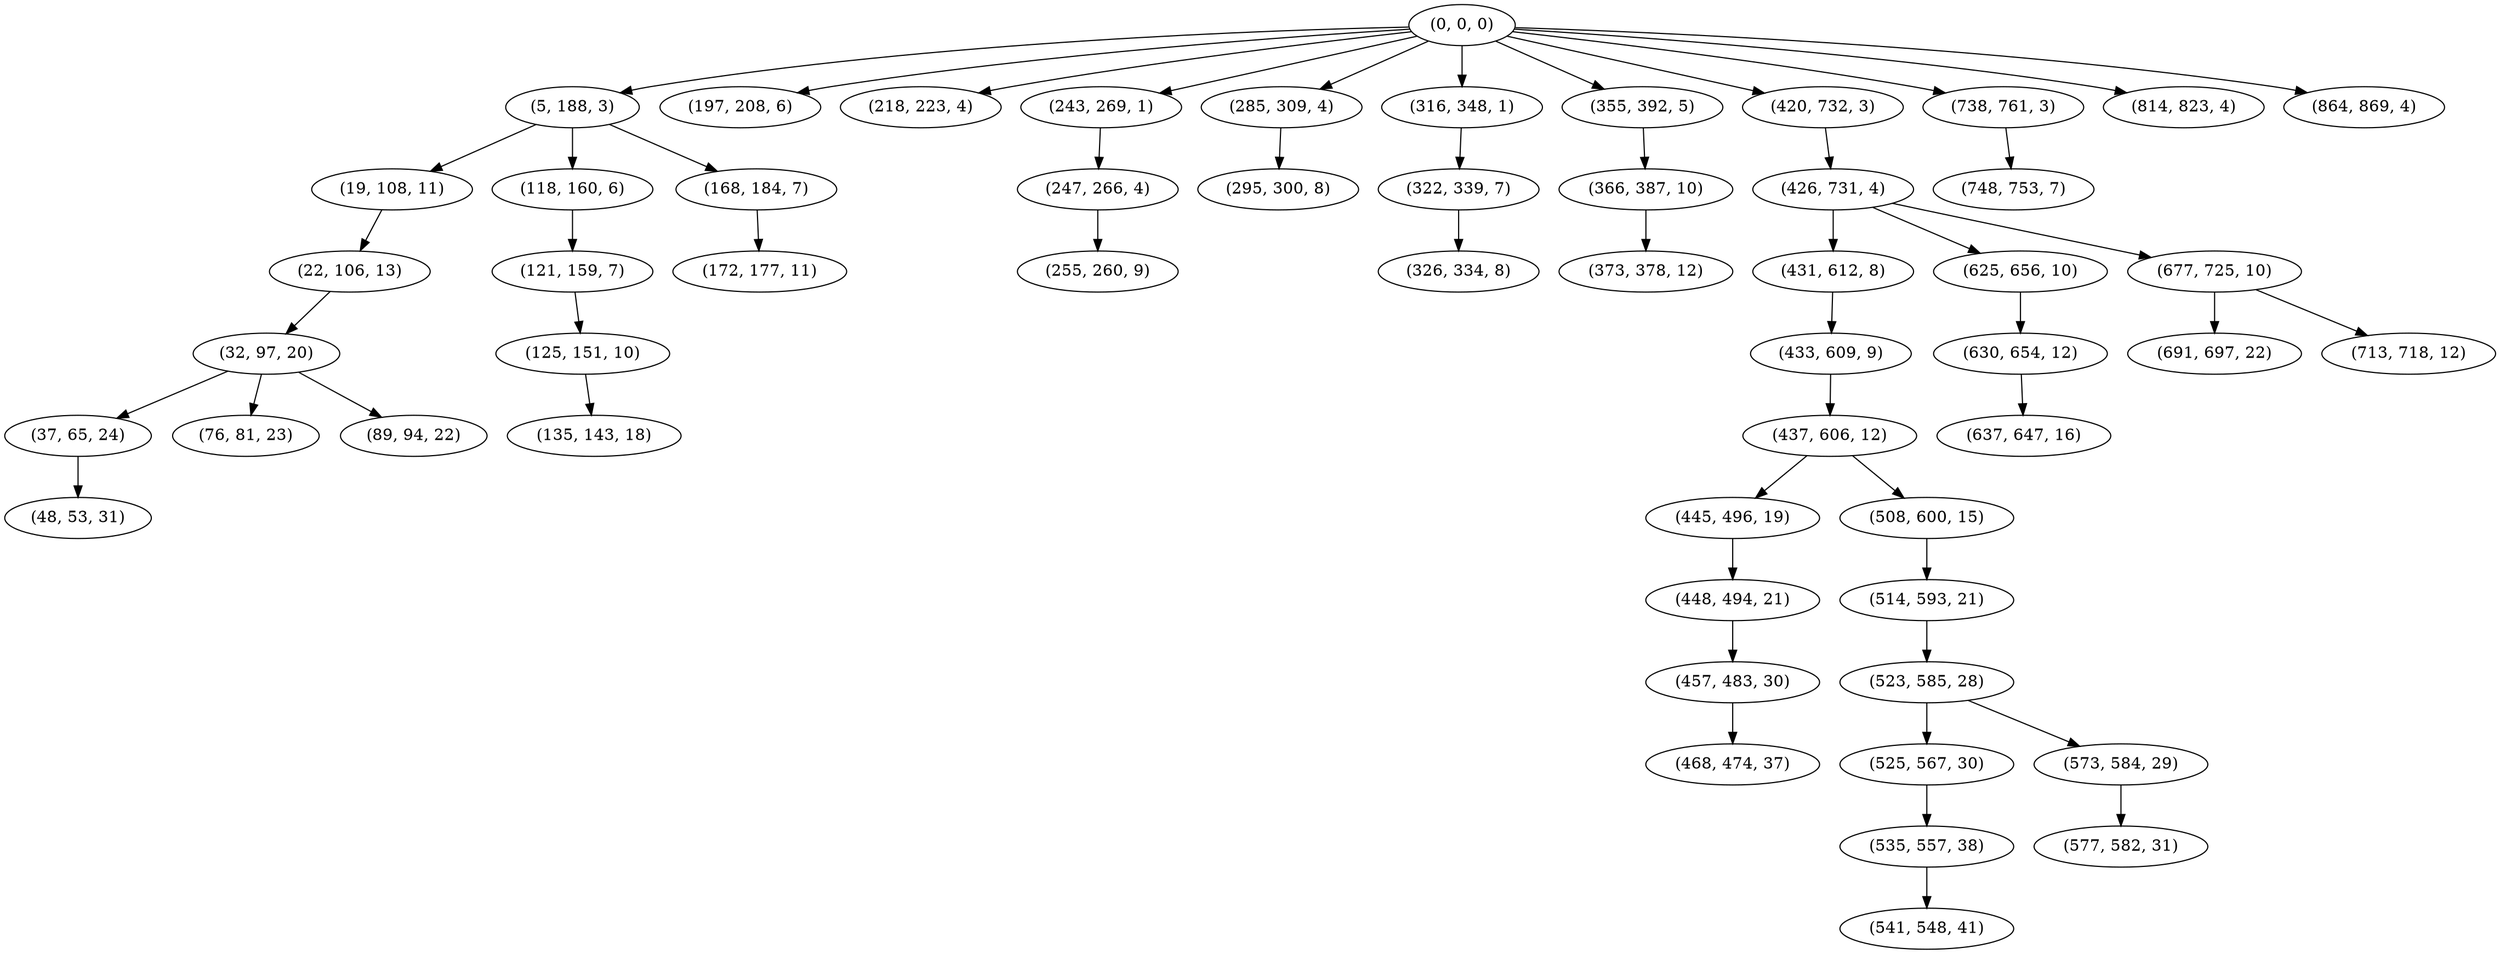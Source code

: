 digraph tree {
    "(0, 0, 0)";
    "(5, 188, 3)";
    "(19, 108, 11)";
    "(22, 106, 13)";
    "(32, 97, 20)";
    "(37, 65, 24)";
    "(48, 53, 31)";
    "(76, 81, 23)";
    "(89, 94, 22)";
    "(118, 160, 6)";
    "(121, 159, 7)";
    "(125, 151, 10)";
    "(135, 143, 18)";
    "(168, 184, 7)";
    "(172, 177, 11)";
    "(197, 208, 6)";
    "(218, 223, 4)";
    "(243, 269, 1)";
    "(247, 266, 4)";
    "(255, 260, 9)";
    "(285, 309, 4)";
    "(295, 300, 8)";
    "(316, 348, 1)";
    "(322, 339, 7)";
    "(326, 334, 8)";
    "(355, 392, 5)";
    "(366, 387, 10)";
    "(373, 378, 12)";
    "(420, 732, 3)";
    "(426, 731, 4)";
    "(431, 612, 8)";
    "(433, 609, 9)";
    "(437, 606, 12)";
    "(445, 496, 19)";
    "(448, 494, 21)";
    "(457, 483, 30)";
    "(468, 474, 37)";
    "(508, 600, 15)";
    "(514, 593, 21)";
    "(523, 585, 28)";
    "(525, 567, 30)";
    "(535, 557, 38)";
    "(541, 548, 41)";
    "(573, 584, 29)";
    "(577, 582, 31)";
    "(625, 656, 10)";
    "(630, 654, 12)";
    "(637, 647, 16)";
    "(677, 725, 10)";
    "(691, 697, 22)";
    "(713, 718, 12)";
    "(738, 761, 3)";
    "(748, 753, 7)";
    "(814, 823, 4)";
    "(864, 869, 4)";
    "(0, 0, 0)" -> "(5, 188, 3)";
    "(0, 0, 0)" -> "(197, 208, 6)";
    "(0, 0, 0)" -> "(218, 223, 4)";
    "(0, 0, 0)" -> "(243, 269, 1)";
    "(0, 0, 0)" -> "(285, 309, 4)";
    "(0, 0, 0)" -> "(316, 348, 1)";
    "(0, 0, 0)" -> "(355, 392, 5)";
    "(0, 0, 0)" -> "(420, 732, 3)";
    "(0, 0, 0)" -> "(738, 761, 3)";
    "(0, 0, 0)" -> "(814, 823, 4)";
    "(0, 0, 0)" -> "(864, 869, 4)";
    "(5, 188, 3)" -> "(19, 108, 11)";
    "(5, 188, 3)" -> "(118, 160, 6)";
    "(5, 188, 3)" -> "(168, 184, 7)";
    "(19, 108, 11)" -> "(22, 106, 13)";
    "(22, 106, 13)" -> "(32, 97, 20)";
    "(32, 97, 20)" -> "(37, 65, 24)";
    "(32, 97, 20)" -> "(76, 81, 23)";
    "(32, 97, 20)" -> "(89, 94, 22)";
    "(37, 65, 24)" -> "(48, 53, 31)";
    "(118, 160, 6)" -> "(121, 159, 7)";
    "(121, 159, 7)" -> "(125, 151, 10)";
    "(125, 151, 10)" -> "(135, 143, 18)";
    "(168, 184, 7)" -> "(172, 177, 11)";
    "(243, 269, 1)" -> "(247, 266, 4)";
    "(247, 266, 4)" -> "(255, 260, 9)";
    "(285, 309, 4)" -> "(295, 300, 8)";
    "(316, 348, 1)" -> "(322, 339, 7)";
    "(322, 339, 7)" -> "(326, 334, 8)";
    "(355, 392, 5)" -> "(366, 387, 10)";
    "(366, 387, 10)" -> "(373, 378, 12)";
    "(420, 732, 3)" -> "(426, 731, 4)";
    "(426, 731, 4)" -> "(431, 612, 8)";
    "(426, 731, 4)" -> "(625, 656, 10)";
    "(426, 731, 4)" -> "(677, 725, 10)";
    "(431, 612, 8)" -> "(433, 609, 9)";
    "(433, 609, 9)" -> "(437, 606, 12)";
    "(437, 606, 12)" -> "(445, 496, 19)";
    "(437, 606, 12)" -> "(508, 600, 15)";
    "(445, 496, 19)" -> "(448, 494, 21)";
    "(448, 494, 21)" -> "(457, 483, 30)";
    "(457, 483, 30)" -> "(468, 474, 37)";
    "(508, 600, 15)" -> "(514, 593, 21)";
    "(514, 593, 21)" -> "(523, 585, 28)";
    "(523, 585, 28)" -> "(525, 567, 30)";
    "(523, 585, 28)" -> "(573, 584, 29)";
    "(525, 567, 30)" -> "(535, 557, 38)";
    "(535, 557, 38)" -> "(541, 548, 41)";
    "(573, 584, 29)" -> "(577, 582, 31)";
    "(625, 656, 10)" -> "(630, 654, 12)";
    "(630, 654, 12)" -> "(637, 647, 16)";
    "(677, 725, 10)" -> "(691, 697, 22)";
    "(677, 725, 10)" -> "(713, 718, 12)";
    "(738, 761, 3)" -> "(748, 753, 7)";
}
